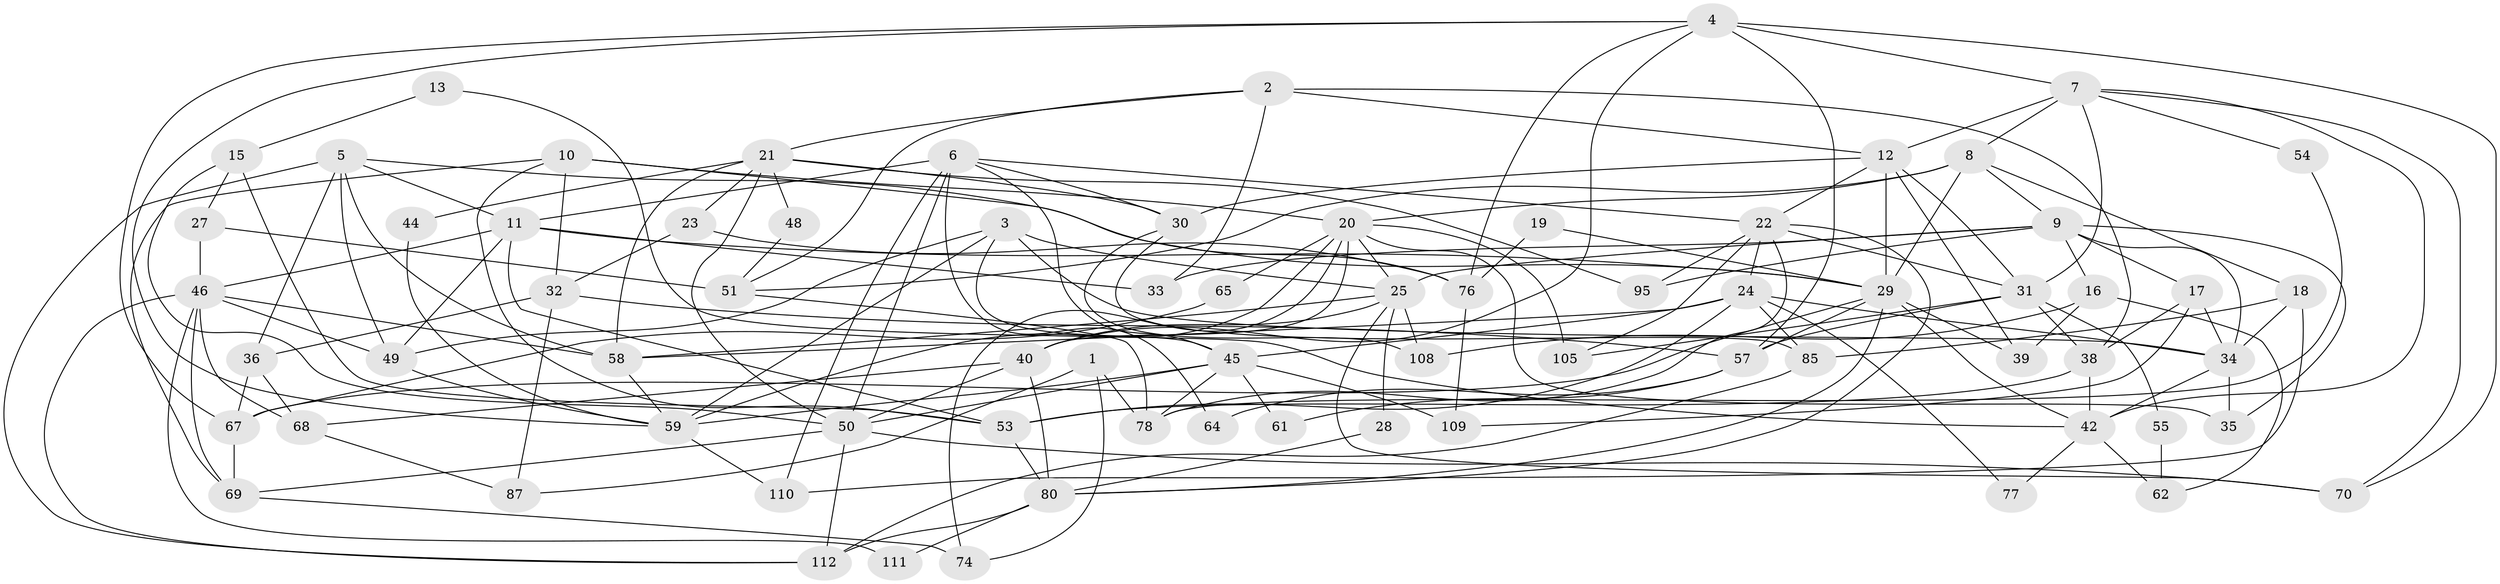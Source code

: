 // Generated by graph-tools (version 1.1) at 2025/52/02/27/25 19:52:03]
// undirected, 73 vertices, 176 edges
graph export_dot {
graph [start="1"]
  node [color=gray90,style=filled];
  1;
  2;
  3 [super="+47"];
  4 [super="+37"];
  5 [super="+89"];
  6 [super="+81"];
  7 [super="+66"];
  8;
  9 [super="+14"];
  10;
  11 [super="+101"];
  12 [super="+72"];
  13;
  15 [super="+96"];
  16;
  17 [super="+56"];
  18 [super="+26"];
  19;
  20 [super="+86"];
  21 [super="+63"];
  22 [super="+107"];
  23;
  24 [super="+84"];
  25 [super="+41"];
  27;
  28;
  29 [super="+79"];
  30 [super="+100"];
  31 [super="+90"];
  32;
  33;
  34 [super="+92"];
  35;
  36 [super="+98"];
  38 [super="+103"];
  39;
  40 [super="+52"];
  42 [super="+43"];
  44;
  45 [super="+102"];
  46 [super="+91"];
  48;
  49 [super="+73"];
  50 [super="+75"];
  51 [super="+99"];
  53 [super="+94"];
  54;
  55;
  57 [super="+93"];
  58 [super="+60"];
  59 [super="+83"];
  61;
  62;
  64;
  65;
  67 [super="+71"];
  68 [super="+88"];
  69 [super="+97"];
  70;
  74;
  76 [super="+82"];
  77;
  78 [super="+106"];
  80 [super="+104"];
  85;
  87;
  95;
  105;
  108;
  109;
  110;
  111;
  112;
  1 -- 87;
  1 -- 74;
  1 -- 78;
  2 -- 38;
  2 -- 33;
  2 -- 12;
  2 -- 51;
  2 -- 21;
  3 -- 45;
  3 -- 25;
  3 -- 49;
  3 -- 34;
  3 -- 59;
  4 -- 70;
  4 -- 57;
  4 -- 67;
  4 -- 7 [weight=2];
  4 -- 40;
  4 -- 59;
  4 -- 76;
  5 -- 36;
  5 -- 11;
  5 -- 49;
  5 -- 112;
  5 -- 58;
  5 -- 29;
  6 -- 45;
  6 -- 64;
  6 -- 110;
  6 -- 11;
  6 -- 22;
  6 -- 50;
  6 -- 30;
  7 -- 12;
  7 -- 54;
  7 -- 8;
  7 -- 70;
  7 -- 42;
  7 -- 31;
  8 -- 20;
  8 -- 29;
  8 -- 51 [weight=2];
  8 -- 9;
  8 -- 18;
  9 -- 35;
  9 -- 16;
  9 -- 33;
  9 -- 34;
  9 -- 17;
  9 -- 25;
  9 -- 95;
  10 -- 20;
  10 -- 32;
  10 -- 53;
  10 -- 76;
  10 -- 69;
  11 -- 46;
  11 -- 53;
  11 -- 49;
  11 -- 33;
  11 -- 29;
  12 -- 39;
  12 -- 31;
  12 -- 30;
  12 -- 22;
  12 -- 29;
  13 -- 15;
  13 -- 42;
  15 -- 50;
  15 -- 27;
  15 -- 53;
  16 -- 108;
  16 -- 39;
  16 -- 62;
  17 -- 38;
  17 -- 34;
  17 -- 109;
  18 -- 110;
  18 -- 34 [weight=2];
  18 -- 85;
  19 -- 29;
  19 -- 76;
  20 -- 40;
  20 -- 35;
  20 -- 59;
  20 -- 74;
  20 -- 65;
  20 -- 25;
  20 -- 105;
  21 -- 23;
  21 -- 44;
  21 -- 95;
  21 -- 48;
  21 -- 30;
  21 -- 58;
  21 -- 50;
  22 -- 95;
  22 -- 24;
  22 -- 78;
  22 -- 80;
  22 -- 105;
  22 -- 31;
  23 -- 32;
  23 -- 76;
  24 -- 85;
  24 -- 77;
  24 -- 58;
  24 -- 34;
  24 -- 45;
  24 -- 53;
  25 -- 28;
  25 -- 70;
  25 -- 108;
  25 -- 40;
  25 -- 58;
  27 -- 46;
  27 -- 51;
  28 -- 80 [weight=2];
  29 -- 80;
  29 -- 67;
  29 -- 57;
  29 -- 42;
  29 -- 39;
  30 -- 85;
  30 -- 108;
  31 -- 55;
  31 -- 105;
  31 -- 38;
  31 -- 57;
  32 -- 87;
  32 -- 36;
  32 -- 57;
  34 -- 35;
  34 -- 42;
  36 -- 68 [weight=2];
  36 -- 67;
  38 -- 42;
  38 -- 53;
  40 -- 80;
  40 -- 50;
  40 -- 68;
  42 -- 62;
  42 -- 77;
  44 -- 59;
  45 -- 50;
  45 -- 61;
  45 -- 109;
  45 -- 78;
  45 -- 59;
  46 -- 112;
  46 -- 58;
  46 -- 68 [weight=2];
  46 -- 49;
  46 -- 111;
  46 -- 69;
  48 -- 51;
  49 -- 59;
  50 -- 70;
  50 -- 69;
  50 -- 112;
  51 -- 78;
  53 -- 80;
  54 -- 78;
  55 -- 62;
  57 -- 64;
  57 -- 61;
  58 -- 59;
  59 -- 110;
  65 -- 67;
  67 -- 69;
  68 -- 87;
  69 -- 74;
  76 -- 109;
  80 -- 112;
  80 -- 111;
  85 -- 112;
}
